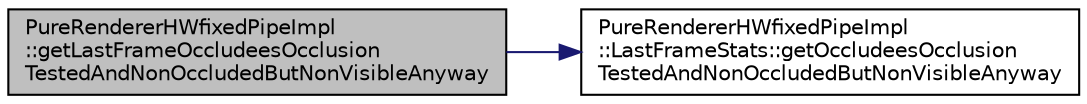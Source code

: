 digraph "PureRendererHWfixedPipeImpl::getLastFrameOccludeesOcclusionTestedAndNonOccludedButNonVisibleAnyway"
{
 // LATEX_PDF_SIZE
  edge [fontname="Helvetica",fontsize="10",labelfontname="Helvetica",labelfontsize="10"];
  node [fontname="Helvetica",fontsize="10",shape=record];
  rankdir="LR";
  Node1 [label="PureRendererHWfixedPipeImpl\l::getLastFrameOccludeesOcclusion\lTestedAndNonOccludedButNonVisibleAnyway",height=0.2,width=0.4,color="black", fillcolor="grey75", style="filled", fontcolor="black",tooltip="Returns number of non-occluded occludees in last frame (only counted if occlusion test was also enabl..."];
  Node1 -> Node2 [color="midnightblue",fontsize="10",style="solid",fontname="Helvetica"];
  Node2 [label="PureRendererHWfixedPipeImpl\l::LastFrameStats::getOccludeesOcclusion\lTestedAndNonOccludedButNonVisibleAnyway",height=0.2,width=0.4,color="black", fillcolor="white", style="filled",URL="$class_pure_renderer_h_wfixed_pipe_impl_1_1_last_frame_stats.html#aa375529d259b07ea687bea3d625452a0",tooltip=" "];
}
